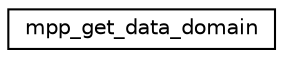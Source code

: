 digraph "Graphical Class Hierarchy"
{
 // INTERACTIVE_SVG=YES
 // LATEX_PDF_SIZE
  edge [fontname="Helvetica",fontsize="10",labelfontname="Helvetica",labelfontsize="10"];
  node [fontname="Helvetica",fontsize="10",shape=record];
  rankdir="LR";
  Node0 [label="mpp_get_data_domain",height=0.2,width=0.4,color="black", fillcolor="white", style="filled",URL="$interfacempp__domains__mod_1_1mpp__get__data__domain.html",tooltip="These routines retrieve the axis specifications associated with the data domains. The domain is a der..."];
}
